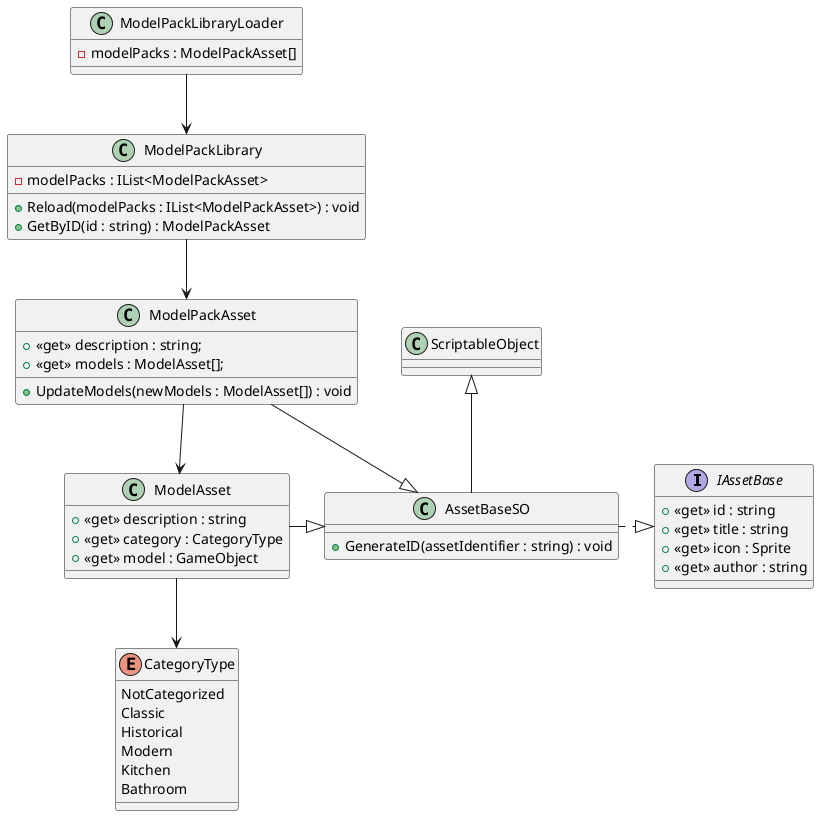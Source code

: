 ﻿@startuml

interface IAssetBase
{
    + <<get>> id : string
    + <<get>> title : string
    + <<get>> icon : Sprite
    + <<get>> author : string
}

class AssetBaseSO extends ScriptableObject
{
    + GenerateID(assetIdentifier : string) : void
}

class ModelPackAsset
{
    + <<get>> description : string;
    + <<get>> models : ModelAsset[];
    + UpdateModels(newModels : ModelAsset[]) : void
}

class ModelAsset
{
    + <<get>> description : string
    + <<get>> category : CategoryType
    + <<get>> model : GameObject
}

class ModelPackLibrary
{
    - modelPacks : IList<ModelPackAsset>
    
    + Reload(modelPacks : IList<ModelPackAsset>) : void
    + GetByID(id : string) : ModelPackAsset
    
}

class ModelPackLibraryLoader
{
    - modelPacks : ModelPackAsset[]
}

enum CategoryType 
{
    NotCategorized
    Classic
    Historical
    Modern
    Kitchen
    Bathroom
}

AssetBaseSO .|> IAssetBase
ModelAsset -|> AssetBaseSO
ModelAsset --> CategoryType
ModelPackAsset --|> AssetBaseSO

ModelPackAsset --> ModelAsset
ModelPackLibrary --> ModelPackAsset
ModelPackLibraryLoader --> ModelPackLibrary

@enduml